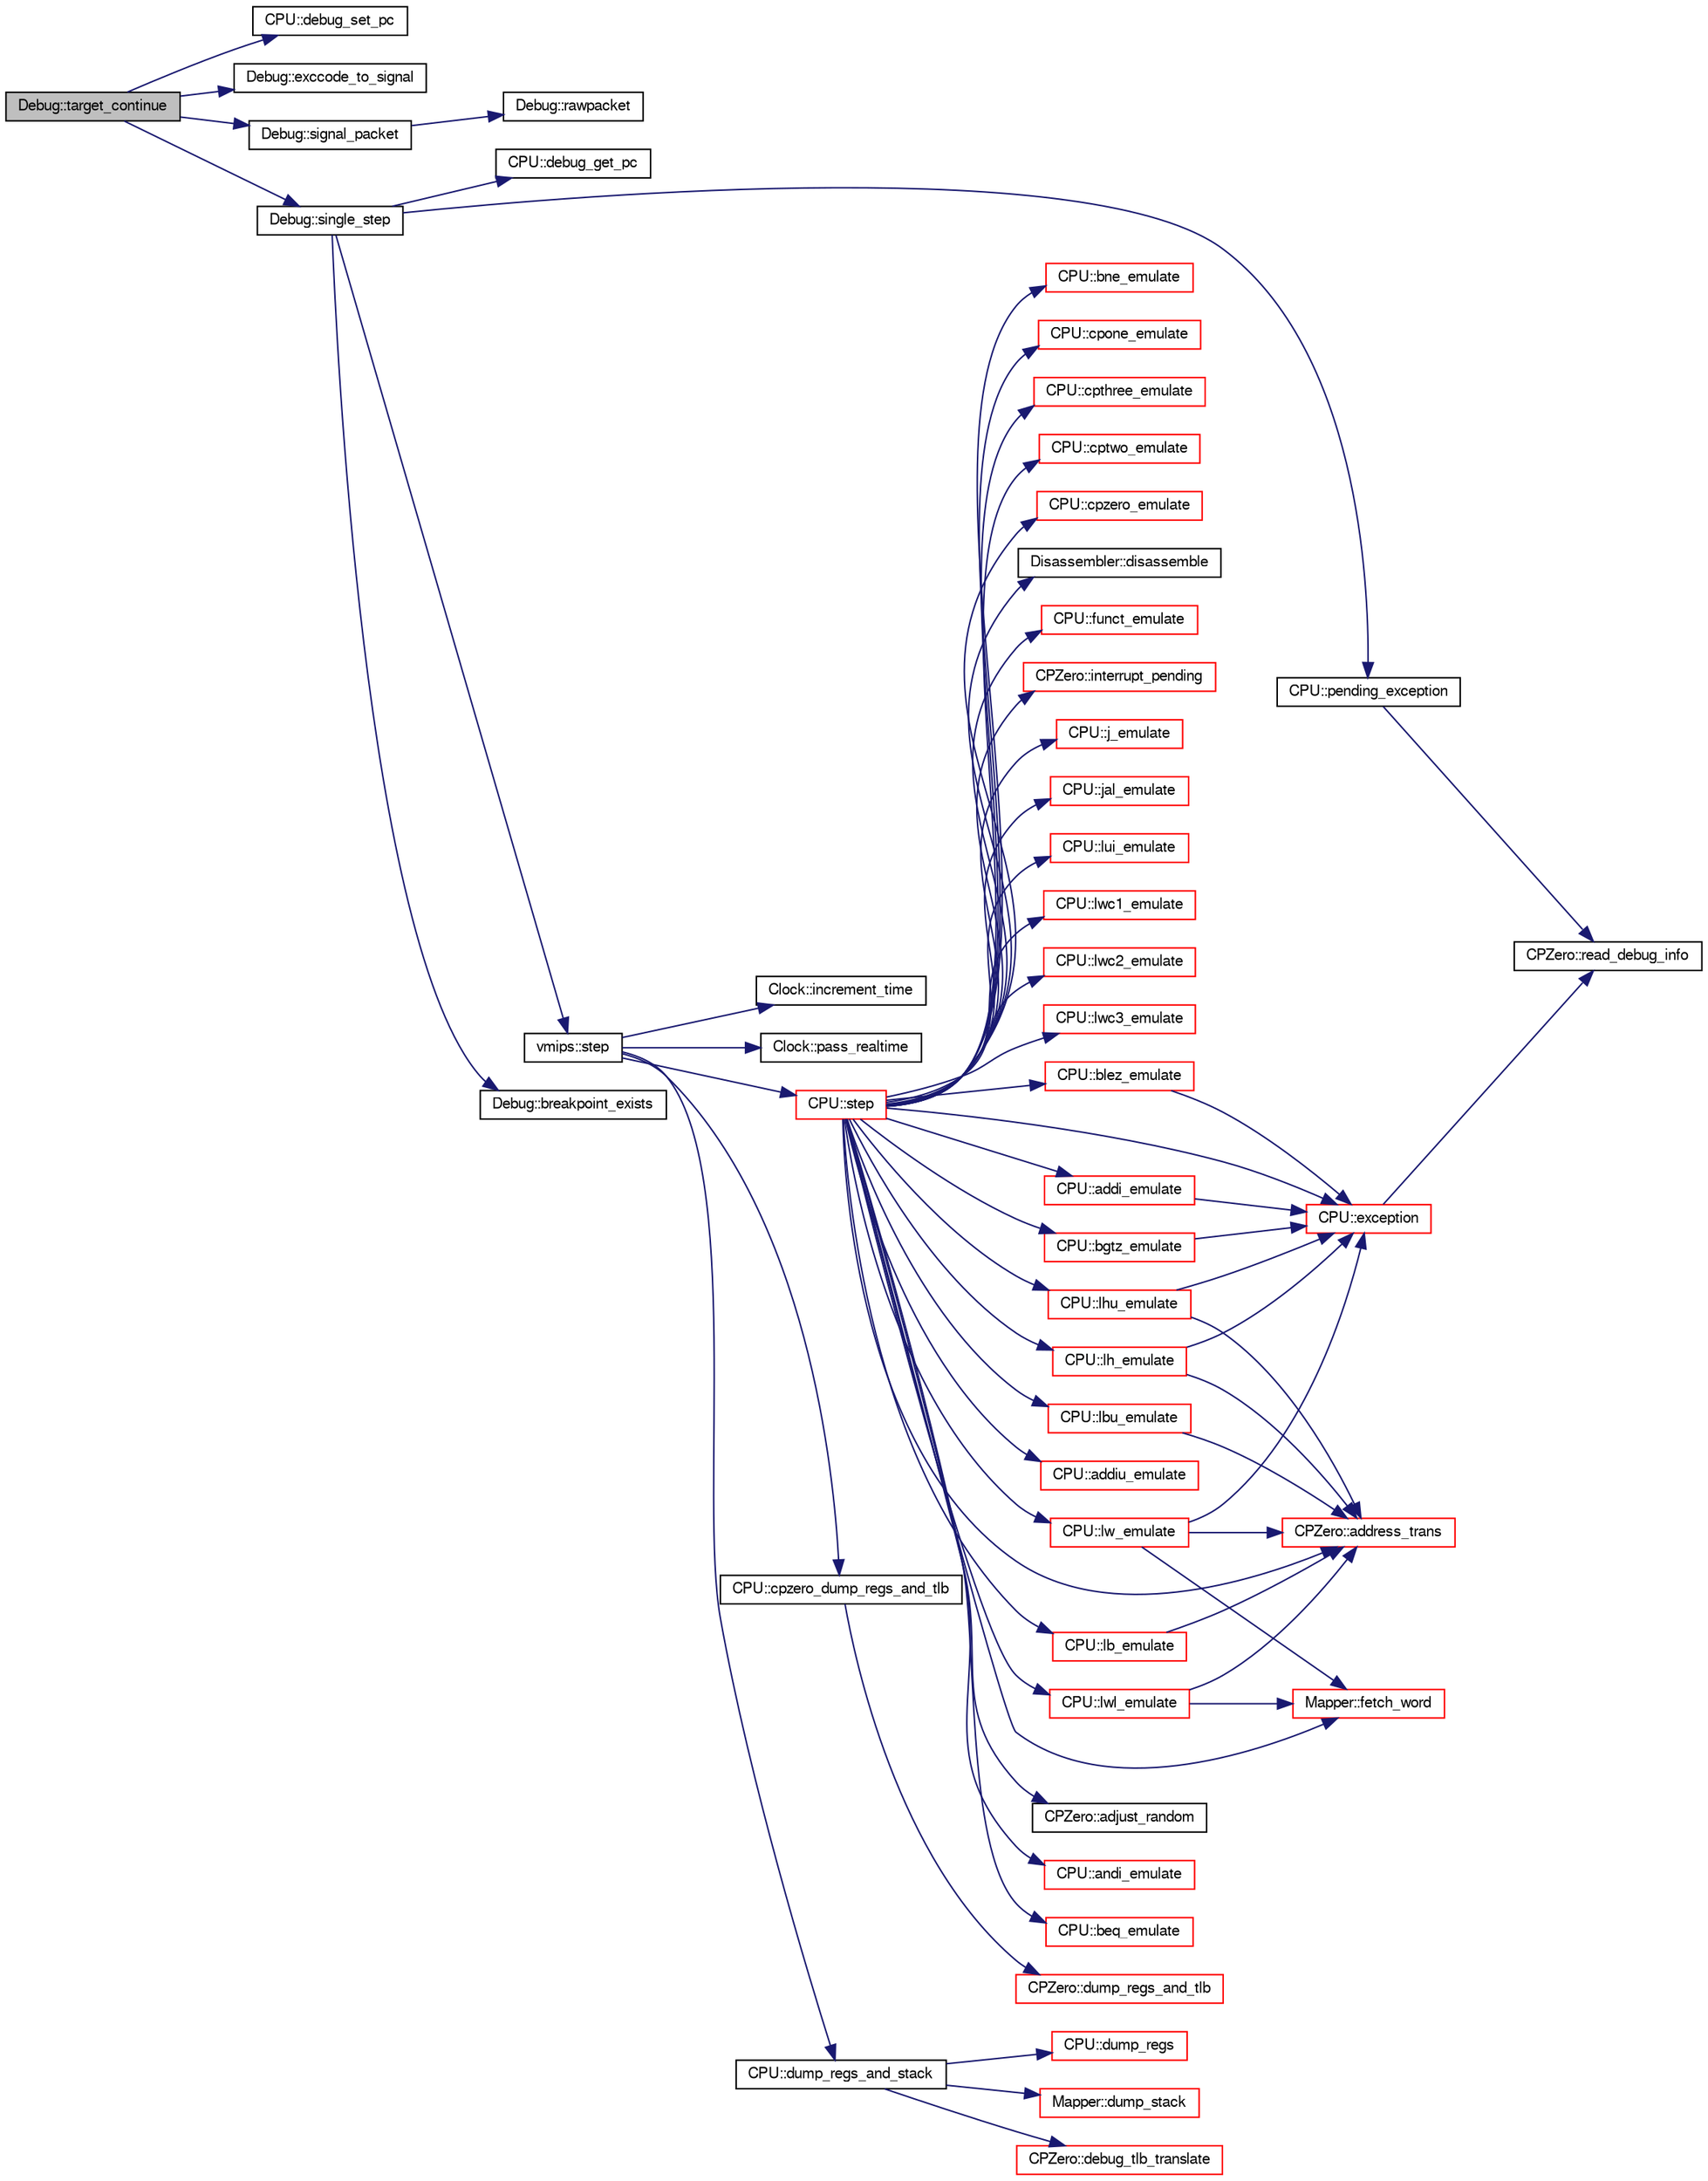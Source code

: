 digraph G
{
  edge [fontname="FreeSans",fontsize="10",labelfontname="FreeSans",labelfontsize="10"];
  node [fontname="FreeSans",fontsize="10",shape=record];
  rankdir=LR;
  Node1 [label="Debug::target_continue",height=0.2,width=0.4,color="black", fillcolor="grey75", style="filled" fontcolor="black"];
  Node1 -> Node2 [color="midnightblue",fontsize="10",style="solid"];
  Node2 [label="CPU::debug_set_pc",height=0.2,width=0.4,color="black", fillcolor="white", style="filled",URL="$classCPU.html#ae91c482028158094c67a9e3c626453e5"];
  Node1 -> Node3 [color="midnightblue",fontsize="10",style="solid"];
  Node3 [label="Debug::exccode_to_signal",height=0.2,width=0.4,color="black", fillcolor="white", style="filled",URL="$classDebug.html#a1335478ebfbd951a397bfcb05108713d"];
  Node1 -> Node4 [color="midnightblue",fontsize="10",style="solid"];
  Node4 [label="Debug::signal_packet",height=0.2,width=0.4,color="black", fillcolor="white", style="filled",URL="$classDebug.html#a97a09accc294e29dcbfce9fcc5f7e73c"];
  Node4 -> Node5 [color="midnightblue",fontsize="10",style="solid"];
  Node5 [label="Debug::rawpacket",height=0.2,width=0.4,color="black", fillcolor="white", style="filled",URL="$classDebug.html#aa6f82b8e5dc15a4c1b266277e4e0b95b"];
  Node1 -> Node6 [color="midnightblue",fontsize="10",style="solid"];
  Node6 [label="Debug::single_step",height=0.2,width=0.4,color="black", fillcolor="white", style="filled",URL="$classDebug.html#a030e70f0398e304a3623444112dbc020"];
  Node6 -> Node7 [color="midnightblue",fontsize="10",style="solid"];
  Node7 [label="Debug::breakpoint_exists",height=0.2,width=0.4,color="black", fillcolor="white", style="filled",URL="$classDebug.html#ac3c89d200dcfef457aa211124990776f"];
  Node6 -> Node8 [color="midnightblue",fontsize="10",style="solid"];
  Node8 [label="CPU::debug_get_pc",height=0.2,width=0.4,color="black", fillcolor="white", style="filled",URL="$classCPU.html#a9c56f582e6047ddd8bd2326c5af8d6f4"];
  Node6 -> Node9 [color="midnightblue",fontsize="10",style="solid"];
  Node9 [label="CPU::pending_exception",height=0.2,width=0.4,color="black", fillcolor="white", style="filled",URL="$classCPU.html#a5be6cb440e54fb4f675fd9d6c1c1cb09"];
  Node9 -> Node10 [color="midnightblue",fontsize="10",style="solid"];
  Node10 [label="CPZero::read_debug_info",height=0.2,width=0.4,color="black", fillcolor="white", style="filled",URL="$classCPZero.html#a57001ba4feae636ec47c8b6593e00e74"];
  Node6 -> Node11 [color="midnightblue",fontsize="10",style="solid"];
  Node11 [label="vmips::step",height=0.2,width=0.4,color="black", fillcolor="white", style="filled",URL="$classvmips.html#a6ba4b580d4069985bcac2dfa653bda2c"];
  Node11 -> Node12 [color="midnightblue",fontsize="10",style="solid"];
  Node12 [label="CPU::cpzero_dump_regs_and_tlb",height=0.2,width=0.4,color="black", fillcolor="white", style="filled",URL="$classCPU.html#af737d7d7d3c78fdae2e614787289ffad"];
  Node12 -> Node13 [color="midnightblue",fontsize="10",style="solid"];
  Node13 [label="CPZero::dump_regs_and_tlb",height=0.2,width=0.4,color="red", fillcolor="white", style="filled",URL="$classCPZero.html#a2bf7aa14a71d8ae4ffb4a3f9c352e971"];
  Node11 -> Node14 [color="midnightblue",fontsize="10",style="solid"];
  Node14 [label="CPU::dump_regs_and_stack",height=0.2,width=0.4,color="black", fillcolor="white", style="filled",URL="$classCPU.html#ae24bbf9f230ba35d3d11d00e7e449dff"];
  Node14 -> Node15 [color="midnightblue",fontsize="10",style="solid"];
  Node15 [label="CPZero::debug_tlb_translate",height=0.2,width=0.4,color="red", fillcolor="white", style="filled",URL="$classCPZero.html#a1c5cbff0e8691ce9eccb50d8de55076d"];
  Node14 -> Node16 [color="midnightblue",fontsize="10",style="solid"];
  Node16 [label="CPU::dump_regs",height=0.2,width=0.4,color="red", fillcolor="white", style="filled",URL="$classCPU.html#aaeb5869fd90b6462918d3d116332d8b5"];
  Node14 -> Node17 [color="midnightblue",fontsize="10",style="solid"];
  Node17 [label="Mapper::dump_stack",height=0.2,width=0.4,color="red", fillcolor="white", style="filled",URL="$classMapper.html#ab77d2b3eea937495e705aaba009b3940"];
  Node11 -> Node18 [color="midnightblue",fontsize="10",style="solid"];
  Node18 [label="Clock::increment_time",height=0.2,width=0.4,color="black", fillcolor="white", style="filled",URL="$classClock.html#a4007cf9c21326281382a1f1244616e9d"];
  Node11 -> Node19 [color="midnightblue",fontsize="10",style="solid"];
  Node19 [label="Clock::pass_realtime",height=0.2,width=0.4,color="black", fillcolor="white", style="filled",URL="$classClock.html#a1e102973afde24e2b1fc4f897976ce86"];
  Node11 -> Node20 [color="midnightblue",fontsize="10",style="solid"];
  Node20 [label="CPU::step",height=0.2,width=0.4,color="red", fillcolor="white", style="filled",URL="$classCPU.html#af4f84a4193a44aeef676abe4402b8c71"];
  Node20 -> Node21 [color="midnightblue",fontsize="10",style="solid"];
  Node21 [label="CPU::addi_emulate",height=0.2,width=0.4,color="red", fillcolor="white", style="filled",URL="$classCPU.html#ac59325c43ac5db28acdd841fc4755cc2"];
  Node21 -> Node22 [color="midnightblue",fontsize="10",style="solid"];
  Node22 [label="CPU::exception",height=0.2,width=0.4,color="red", fillcolor="white", style="filled",URL="$classCPU.html#a585862b2d962819486be215064fce20e"];
  Node22 -> Node10 [color="midnightblue",fontsize="10",style="solid"];
  Node20 -> Node23 [color="midnightblue",fontsize="10",style="solid"];
  Node23 [label="CPU::addiu_emulate",height=0.2,width=0.4,color="red", fillcolor="white", style="filled",URL="$classCPU.html#adcf694d210e2340a1dcba7e1b1d8f147"];
  Node20 -> Node24 [color="midnightblue",fontsize="10",style="solid"];
  Node24 [label="CPZero::address_trans",height=0.2,width=0.4,color="red", fillcolor="white", style="filled",URL="$classCPZero.html#a68d1b7345c9504dd6c3558167bf2f7fd"];
  Node20 -> Node25 [color="midnightblue",fontsize="10",style="solid"];
  Node25 [label="CPZero::adjust_random",height=0.2,width=0.4,color="black", fillcolor="white", style="filled",URL="$classCPZero.html#a343f7ad989439421dd250c1a81d37d4c"];
  Node20 -> Node26 [color="midnightblue",fontsize="10",style="solid"];
  Node26 [label="CPU::andi_emulate",height=0.2,width=0.4,color="red", fillcolor="white", style="filled",URL="$classCPU.html#a428a65c6ca86430e3d5c34bae25aec4d"];
  Node20 -> Node27 [color="midnightblue",fontsize="10",style="solid"];
  Node27 [label="CPU::beq_emulate",height=0.2,width=0.4,color="red", fillcolor="white", style="filled",URL="$classCPU.html#ab8483602543bb291a6bcab1873226e6d"];
  Node20 -> Node28 [color="midnightblue",fontsize="10",style="solid"];
  Node28 [label="CPU::bgtz_emulate",height=0.2,width=0.4,color="red", fillcolor="white", style="filled",URL="$classCPU.html#ad099b433c0dd31578883fb7aab329c21"];
  Node28 -> Node22 [color="midnightblue",fontsize="10",style="solid"];
  Node20 -> Node29 [color="midnightblue",fontsize="10",style="solid"];
  Node29 [label="CPU::blez_emulate",height=0.2,width=0.4,color="red", fillcolor="white", style="filled",URL="$classCPU.html#a07d85530f9f0e3cd63d4e38e770c37df"];
  Node29 -> Node22 [color="midnightblue",fontsize="10",style="solid"];
  Node20 -> Node30 [color="midnightblue",fontsize="10",style="solid"];
  Node30 [label="CPU::bne_emulate",height=0.2,width=0.4,color="red", fillcolor="white", style="filled",URL="$classCPU.html#ae1bbc7bdc294a982307db5dd92f3f29a"];
  Node20 -> Node31 [color="midnightblue",fontsize="10",style="solid"];
  Node31 [label="CPU::cpone_emulate",height=0.2,width=0.4,color="red", fillcolor="white", style="filled",URL="$classCPU.html#a221f6f3223e32a3b1f3b3d4c68628aac"];
  Node20 -> Node32 [color="midnightblue",fontsize="10",style="solid"];
  Node32 [label="CPU::cpthree_emulate",height=0.2,width=0.4,color="red", fillcolor="white", style="filled",URL="$classCPU.html#a55223ec98f748ce379420d4eba934dbf"];
  Node20 -> Node33 [color="midnightblue",fontsize="10",style="solid"];
  Node33 [label="CPU::cptwo_emulate",height=0.2,width=0.4,color="red", fillcolor="white", style="filled",URL="$classCPU.html#ae338c1e5c3bc11c4f33bc7654b76edd4"];
  Node20 -> Node34 [color="midnightblue",fontsize="10",style="solid"];
  Node34 [label="CPU::cpzero_emulate",height=0.2,width=0.4,color="red", fillcolor="white", style="filled",URL="$classCPU.html#aab8c941ebf88267b842c8b63092c7df8"];
  Node20 -> Node35 [color="midnightblue",fontsize="10",style="solid"];
  Node35 [label="Disassembler::disassemble",height=0.2,width=0.4,color="black", fillcolor="white", style="filled",URL="$classDisassembler.html#aa45c52f0704884adb330b4c1c052d5b7"];
  Node20 -> Node22 [color="midnightblue",fontsize="10",style="solid"];
  Node20 -> Node36 [color="midnightblue",fontsize="10",style="solid"];
  Node36 [label="Mapper::fetch_word",height=0.2,width=0.4,color="red", fillcolor="white", style="filled",URL="$classMapper.html#a4633b1f7ac51dfac73feff2fc4cc24e9"];
  Node20 -> Node37 [color="midnightblue",fontsize="10",style="solid"];
  Node37 [label="CPU::funct_emulate",height=0.2,width=0.4,color="red", fillcolor="white", style="filled",URL="$classCPU.html#a72d2375d4bda77bef899439c7f9b9b0f"];
  Node20 -> Node38 [color="midnightblue",fontsize="10",style="solid"];
  Node38 [label="CPZero::interrupt_pending",height=0.2,width=0.4,color="red", fillcolor="white", style="filled",URL="$classCPZero.html#a566560627c3f4fab281a63944bf9ffc1"];
  Node20 -> Node39 [color="midnightblue",fontsize="10",style="solid"];
  Node39 [label="CPU::j_emulate",height=0.2,width=0.4,color="red", fillcolor="white", style="filled",URL="$classCPU.html#a6c941506a048425212cda8dff079a9c5"];
  Node20 -> Node40 [color="midnightblue",fontsize="10",style="solid"];
  Node40 [label="CPU::jal_emulate",height=0.2,width=0.4,color="red", fillcolor="white", style="filled",URL="$classCPU.html#aa65d0dc6f6e345d632d962cda7415ffc"];
  Node20 -> Node41 [color="midnightblue",fontsize="10",style="solid"];
  Node41 [label="CPU::lb_emulate",height=0.2,width=0.4,color="red", fillcolor="white", style="filled",URL="$classCPU.html#a7f7353bd53ccdbd154658895ccb1790b"];
  Node41 -> Node24 [color="midnightblue",fontsize="10",style="solid"];
  Node20 -> Node42 [color="midnightblue",fontsize="10",style="solid"];
  Node42 [label="CPU::lbu_emulate",height=0.2,width=0.4,color="red", fillcolor="white", style="filled",URL="$classCPU.html#a784f872d9934535f849ca5533e6d2344"];
  Node42 -> Node24 [color="midnightblue",fontsize="10",style="solid"];
  Node20 -> Node43 [color="midnightblue",fontsize="10",style="solid"];
  Node43 [label="CPU::lh_emulate",height=0.2,width=0.4,color="red", fillcolor="white", style="filled",URL="$classCPU.html#a2431d002e82968109f1dc358c3e33ef7"];
  Node43 -> Node24 [color="midnightblue",fontsize="10",style="solid"];
  Node43 -> Node22 [color="midnightblue",fontsize="10",style="solid"];
  Node20 -> Node44 [color="midnightblue",fontsize="10",style="solid"];
  Node44 [label="CPU::lhu_emulate",height=0.2,width=0.4,color="red", fillcolor="white", style="filled",URL="$classCPU.html#a4fee10b21105794779b58964d69788bc"];
  Node44 -> Node24 [color="midnightblue",fontsize="10",style="solid"];
  Node44 -> Node22 [color="midnightblue",fontsize="10",style="solid"];
  Node20 -> Node45 [color="midnightblue",fontsize="10",style="solid"];
  Node45 [label="CPU::lui_emulate",height=0.2,width=0.4,color="red", fillcolor="white", style="filled",URL="$classCPU.html#ab3bb4e55218c71542705abacc85cbbef"];
  Node20 -> Node46 [color="midnightblue",fontsize="10",style="solid"];
  Node46 [label="CPU::lw_emulate",height=0.2,width=0.4,color="red", fillcolor="white", style="filled",URL="$classCPU.html#a0257d77024421e4c682789a1e981de02"];
  Node46 -> Node24 [color="midnightblue",fontsize="10",style="solid"];
  Node46 -> Node22 [color="midnightblue",fontsize="10",style="solid"];
  Node46 -> Node36 [color="midnightblue",fontsize="10",style="solid"];
  Node20 -> Node47 [color="midnightblue",fontsize="10",style="solid"];
  Node47 [label="CPU::lwc1_emulate",height=0.2,width=0.4,color="red", fillcolor="white", style="filled",URL="$classCPU.html#acc036fc3519f4f57491748a374ea53a4"];
  Node20 -> Node48 [color="midnightblue",fontsize="10",style="solid"];
  Node48 [label="CPU::lwc2_emulate",height=0.2,width=0.4,color="red", fillcolor="white", style="filled",URL="$classCPU.html#ab970502c538f46c135abdd5f4de9b81a"];
  Node20 -> Node49 [color="midnightblue",fontsize="10",style="solid"];
  Node49 [label="CPU::lwc3_emulate",height=0.2,width=0.4,color="red", fillcolor="white", style="filled",URL="$classCPU.html#afd81fbeb5e17dfd25d9179bdc7d14db7"];
  Node20 -> Node50 [color="midnightblue",fontsize="10",style="solid"];
  Node50 [label="CPU::lwl_emulate",height=0.2,width=0.4,color="red", fillcolor="white", style="filled",URL="$classCPU.html#ac1db353a9a93c7e47aa1f410bc23fec3"];
  Node50 -> Node24 [color="midnightblue",fontsize="10",style="solid"];
  Node50 -> Node36 [color="midnightblue",fontsize="10",style="solid"];
}

